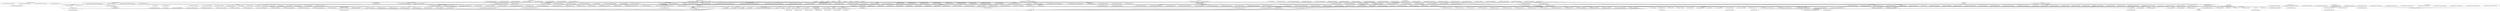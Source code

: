 digraph {
graph [overlap=false]
subgraph cluster_MooseX_Traits {
	label="MooseX::Traits";
	"MooseX::Traits::with_traits";
	"MooseX::Traits::new_with_traits";
}
subgraph cluster_Moose_Meta_Role_Application_ToRole {
	label="Moose::Meta::Role::Application::ToRole";
	"Moose::Meta::Role::Application::ToRole::meta";
}
subgraph cluster_Moose_Meta_Role_Application_ToInstance {
	label="Moose::Meta::Role::Application::ToInstance";
	"Moose::Meta::Role::Application::ToInstance::meta";
}
subgraph cluster_Class_MOP_Mixin_HasMethods {
	label="Class::MOP::Mixin::HasMethods";
	"Class::MOP::Mixin::HasMethods::_full_method_map";
	"Class::MOP::Mixin::HasMethods::_add_meta_method";
	"Class::MOP::Mixin::HasMethods::get_method";
	"Class::MOP::Mixin::HasMethods::_code_is_mine";
	"Class::MOP::Mixin::HasMethods::has_method";
	"Class::MOP::Mixin::HasMethods::update_package_cache_flag";
	"Class::MOP::Mixin::HasMethods::add_method";
	"Class::MOP::Mixin::HasMethods::method_metaclass";
	"Class::MOP::Mixin::HasMethods::_get_maybe_raw_method";
	"Class::MOP::Mixin::HasMethods::wrapped_method_metaclass";
	"Class::MOP::Mixin::HasMethods::_method_map";
	"Class::MOP::Mixin::HasMethods::wrap_method_body";
}
subgraph cluster_Package_Stash_XS {
	label="Package::Stash::XS";
	"Package::Stash::XS::get_all_symbols";
	"Package::Stash::XS::new";
	"Package::Stash::XS::get_symbol";
	"Package::Stash::XS::has_symbol";
	"Package::Stash::XS::list_all_symbols";
	"Package::Stash::XS::add_symbol";
	"Package::Stash::XS::get_or_add_symbol";
}
subgraph cluster_Moose {
	label="Moose";
	"Moose::BEGIN@38";
	"Moose::BEGIN@29";
	"Moose::BEGIN@30";
	"Moose::BEGIN@40";
	"Moose::BEGIN@39";
	"Moose::BEGIN@36";
	"Moose::BEGIN@37";
	"Moose::BEGIN@28";
	"Moose::BEGIN@42";
}
subgraph cluster_Package_Stash {
	label="Package::Stash";
	"Package::Stash::BEGIN@48";
	"Package::Stash::BEGIN@6";
	"Package::Stash::BEGIN@11";
	"Package::Stash::BEGIN@5";
}
subgraph cluster_Moose_Meta_TypeConstraint_Registry {
	label="Moose::Meta::TypeConstraint::Registry";
	"Moose::Meta::TypeConstraint::Registry::type_constraints";
	"Moose::Meta::TypeConstraint::Registry::has_type_constraint";
	"Moose::Meta::TypeConstraint::Registry::meta";
	"Moose::Meta::TypeConstraint::Registry::add_type_constraint";
	"Moose::Meta::TypeConstraint::Registry::get_type_constraint";
}
subgraph cluster_Moose_Meta_Instance {
	label="Moose::Meta::Instance";
	"Moose::Meta::Instance::_new";
}
subgraph cluster_Moose_Meta_Role_Attribute {
	label="Moose::Meta::Role::Attribute";
	"Moose::Meta::Role::Attribute::original_role";
	"Moose::Meta::Role::Attribute::associated_role";
	"Moose::Meta::Role::Attribute::original_options";
	"Moose::Meta::Role::Attribute::attribute_for_class";
	"Moose::Meta::Role::Attribute::_original_role";
}
subgraph cluster_UNIVERSAL {
	label="UNIVERSAL";
	"UNIVERSAL::isa";
}
subgraph cluster_Moose_Meta_TypeConstraint_Class {
	label="Moose::Meta::TypeConstraint::Class";
	"Moose::Meta::TypeConstraint::Class::meta";
	"Moose::Meta::TypeConstraint::Class::__ANON__[Moose/Meta/TypeConstraint/Class.pm:30]";
	"Moose::Meta::TypeConstraint::Class::class";
	"Moose::Meta::TypeConstraint::Class::_new";
}
subgraph cluster_Class_MOP_Method_Wrapped {
	label="Class::MOP::Method::Wrapped";
	"Class::MOP::Method::Wrapped::__ANON__[Class/MOP/Method/Wrapped.pm:162]";
	"Class::MOP::Method::Wrapped::wrap";
}
subgraph cluster_Moose_Meta_Class {
	label="Moose::Meta::Class";
	"Moose::Meta::Class::add_role";
	"Moose::Meta::Class::_process_new_attribute";
	"Moose::Meta::Class::_inline_create_error";
	"Moose::Meta::Class::excludes_role";
	"Moose::Meta::Class::roles";
	"Moose::Meta::Class::add_role_application";
	"Moose::Meta::Class::initialize";
	"Moose::Meta::Class::does_role";
	"Moose::Meta::Class::superclasses";
	"Moose::Meta::Class::error_class";
	"Moose::Meta::Class::_call_all_triggers";
	"Moose::Meta::Class::constructor_class";
	"Moose::Meta::Class::destructor_class";
	"Moose::Meta::Class::_get_role_applications";
}
subgraph cluster_Moose_Meta_TypeConstraint_DuckType {
	label="Moose::Meta::TypeConstraint::DuckType";
	"Moose::Meta::TypeConstraint::DuckType::meta";
}
subgraph cluster_Class_MOP_Method_Meta {
	label="Class::MOP::Method::Meta";
	"Class::MOP::Method::Meta::wrap";
}
subgraph cluster_base {
	label="base";
	"base::import";
}
subgraph cluster_Class_MOP_Method_Generated {
	label="Class::MOP::Method::Generated";
	"Class::MOP::Method::Generated::is_inline";
	"Class::MOP::Method::Generated::_generate_description";
	"Class::MOP::Method::Generated::definition_context";
}
subgraph cluster_Devel_GlobalDestruction {
	label="Devel::GlobalDestruction";
	"Devel::GlobalDestruction::BEGIN@3";
	"Devel::GlobalDestruction::BEGIN@8";
	"Devel::GlobalDestruction::BEGIN@4";
}
subgraph cluster_Class_MOP_Instance {
	label="Class::MOP::Instance";
	"Class::MOP::Instance::create_instance";
	"Class::MOP::Instance::associated_metaclass";
	"Class::MOP::Instance::_class_name";
	"Class::MOP::Instance::new";
}
subgraph cluster_Tapper_MCP_Scheduler_Algorithm {
	label="Tapper::MCP::Scheduler::Algorithm";
	"Tapper::MCP::Scheduler::Algorithm::meta";
}
subgraph cluster_Class_MOP_Method_Constructor {
	label="Class::MOP::Method::Constructor";
	"Class::MOP::Method::Constructor::_eval_environment";
	"Class::MOP::Method::Constructor::_generate_constructor_method_inline";
	"Class::MOP::Method::Constructor::_initialize_body";
	"Class::MOP::Method::Constructor::options";
	"Class::MOP::Method::Constructor::associated_metaclass";
}
subgraph cluster_Moose_Meta_TypeConstraint_Role {
	label="Moose::Meta::TypeConstraint::Role";
	"Moose::Meta::TypeConstraint::Role::__ANON__[Moose/Meta/TypeConstraint/Role.pm:32]";
	"Moose::Meta::TypeConstraint::Role::_create_hand_optimized_type_constraint";
	"Moose::Meta::TypeConstraint::Role::_new";
	"Moose::Meta::TypeConstraint::Role::meta";
	"Moose::Meta::TypeConstraint::Role::role";
}
subgraph cluster_Moose_Meta_TypeCoercion_Union {
	label="Moose::Meta::TypeCoercion::Union";
	"Moose::Meta::TypeCoercion::Union::meta";
}
subgraph cluster_Exporter {
	label="Exporter";
	"Exporter::import";
}
subgraph cluster_Class_MOP_Attribute {
	label="Class::MOP::Attribute";
	"Class::MOP::Attribute::_inline_instance_has";
	"Class::MOP::Attribute::_inline_instance_get";
	"Class::MOP::Attribute::_set_initial_slot_value";
	"Class::MOP::Attribute::install_accessors";
	"Class::MOP::Attribute::_accessor_description";
	"Class::MOP::Attribute::associated_methods";
	"Class::MOP::Attribute::has_value";
	"Class::MOP::Attribute::get_raw_value";
	"Class::MOP::Attribute::_inline_instance_set";
	"Class::MOP::Attribute::_process_accessors";
	"Class::MOP::Attribute::get_value";
	"Class::MOP::Attribute::slots";
	"Class::MOP::Attribute::__ANON__[Class/MOP/Attribute.pm:398]";
	"Class::MOP::Attribute::new";
	"Class::MOP::Attribute::associated_class";
}
subgraph cluster_Class_MOP_MiniTrait {
	label="Class::MOP::MiniTrait";
	"Class::MOP::MiniTrait::apply";
}
subgraph cluster_Class_MOP_Class_ {
	label="Class::MOP::Class:";
	"Class::MOP::Class:::around";
}
subgraph cluster_Package_DeprecationManager {
	label="Package::DeprecationManager";
	"Package::DeprecationManager::__ANON__[Package/DeprecationManager.pm:61]";
}
subgraph cluster_Moose_Meta_Role_Method_Required {
	label="Moose::Meta::Role::Method::Required";
	"Moose::Meta::Role::Method::Required::name";
	"Moose::Meta::Role::Method::Required::_new";
	"Moose::Meta::Role::Method::Required::new";
	"Moose::Meta::Role::Method::Required::meta";
}
subgraph cluster_Moose_Meta_Attribute {
	label="Moose::Meta::Attribute";
	"Moose::Meta::Attribute::_inline_throw_error";
	"Moose::Meta::Attribute::_eval_environment";
	"Moose::Meta::Attribute::_inline_generate_default";
	"Moose::Meta::Attribute::_error_thrower";
	"Moose::Meta::Attribute::_process_accessors";
	"Moose::Meta::Attribute::new";
	"Moose::Meta::Attribute::_inline_get_old_value_for_trigger";
	"Moose::Meta::Attribute::_inline_init_from_default";
	"Moose::Meta::Attribute::_inline_trigger";
	"Moose::Meta::Attribute::install_accessors";
	"Moose::Meta::Attribute::verify_against_type_constraint";
	"Moose::Meta::Attribute::initialize_instance_slot";
	"Moose::Meta::Attribute::_inline_check_constraint";
	"Moose::Meta::Attribute::_inline_check_coercion";
	"Moose::Meta::Attribute::_inline_init_slot";
	"Moose::Meta::Attribute::_inline_check_lazy";
	"Moose::Meta::Attribute::_new";
	"Moose::Meta::Attribute::_auto_deref";
	"Moose::Meta::Attribute::_coerce_and_verify";
	"Moose::Meta::Attribute::_check_associated_methods";
	"Moose::Meta::Attribute::_writer_value_needs_copy";
	"Moose::Meta::Attribute::_inline_weaken_value";
	"Moose::Meta::Attribute::_inline_check_required";
}
subgraph cluster_Class_MOP_Mixin_HasAttributes {
	label="Class::MOP::Mixin::HasAttributes";
	"Class::MOP::Mixin::HasAttributes::get_attribute_list";
	"Class::MOP::Mixin::HasAttributes::get_attribute";
	"Class::MOP::Mixin::HasAttributes::_attribute_map";
	"Class::MOP::Mixin::HasAttributes::add_attribute";
	"Class::MOP::Mixin::HasAttributes::has_attribute";
	"Class::MOP::Mixin::HasAttributes::attribute_metaclass";
}
subgraph cluster_Moose_Meta_Method_Accessor {
	label="Moose::Meta::Method::Accessor";
	"Moose::Meta::Method::Accessor::_error_thrower";
	"Moose::Meta::Method::Accessor::_eval_environment";
	"Moose::Meta::Method::Accessor::_instance_is_inlinable";
}
subgraph cluster_Moose_Meta_TypeConstraint {
	label="Moose::Meta::TypeConstraint";
	"Moose::Meta::TypeConstraint::meta";
	"Moose::Meta::TypeConstraint::__ANON__[Moose/Meta/TypeConstraint.pm:101]";
	"Moose::Meta::TypeConstraint::_inline_check";
	"Moose::Meta::TypeConstraint::hand_optimized_type_constraint";
	"Moose::Meta::TypeConstraint::check";
	"Moose::Meta::TypeConstraint::has_message";
	"Moose::Meta::TypeConstraint::_has_compiled_type_constraint";
	"Moose::Meta::TypeConstraint::_has_inlined_type_constraint";
	"Moose::Meta::TypeConstraint::_compiled_type_constraint";
	"Moose::Meta::TypeConstraint::_compile_hand_optimized_type_constraint";
	"Moose::Meta::TypeConstraint::_actually_compile_type_constraint";
	"Moose::Meta::TypeConstraint::new";
	"Moose::Meta::TypeConstraint::_inline_environment";
	"Moose::Meta::TypeConstraint::has_coercion";
	"Moose::Meta::TypeConstraint::inline_environment";
	"Moose::Meta::TypeConstraint::_new";
	"Moose::Meta::TypeConstraint::parent";
	"Moose::Meta::TypeConstraint::__ANON__[Moose/Meta/TypeConstraint.pm:42]";
	"Moose::Meta::TypeConstraint::can_be_inlined";
	"Moose::Meta::TypeConstraint::_default_message";
	"Moose::Meta::TypeConstraint::compile_type_constraint";
	"Moose::Meta::TypeConstraint::name";
	"Moose::Meta::TypeConstraint::has_parent";
	"Moose::Meta::TypeConstraint::constraint";
	"Moose::Meta::TypeConstraint::has_hand_optimized_type_constraint";
	"Moose::Meta::TypeConstraint::inlined";
}
subgraph cluster_Moose_Meta_Role_Composite {
	label="Moose::Meta::Role::Composite";
	"Moose::Meta::Role::Composite::meta";
}
subgraph cluster_List_MoreUtils {
	label="List::MoreUtils";
	"List::MoreUtils::all";
}
subgraph cluster_Class_MOP_Module {
	label="Class::MOP::Module";
	"Class::MOP::Module::_instantiate_module";
	"Class::MOP::Module::create";
}
subgraph cluster_warnings {
	label="warnings";
	"warnings::unimport";
	"warnings::import";
}
subgraph cluster_Moose_Exporter {
	label="Moose::Exporter";
	"Moose::Exporter::__ANON__[Moose/Exporter.pm:137]";
	"Moose::Exporter::build_import_methods";
	"Moose::Exporter::BEGIN@13";
}
subgraph cluster_Moose_Meta_TypeConstraint_Enum {
	label="Moose::Meta::TypeConstraint::Enum";
	"Moose::Meta::TypeConstraint::Enum::meta";
}
subgraph cluster_XSLoader {
	label="XSLoader";
	"XSLoader::load";
}
subgraph cluster_Moose_Meta_Role {
	label="Moose::Meta::Role";
	"Moose::Meta::Role::__ANON__[Moose/Meta/Role.pm:354]";
	"Moose::Meta::Role::__ANON__[Moose/Meta/Role.pm:308]";
	"Moose::Meta::Role::BEGIN@21";
	"Moose::Meta::Role::get_after_method_modifiers_map";
	"Moose::Meta::Role::_new";
	"Moose::Meta::Role::get_required_methods_map";
	"Moose::Meta::Role::excludes_role";
	"Moose::Meta::Role::initialize";
	"Moose::Meta::Role::get_method_modifier_list";
	"Moose::Meta::Role::get_override_method_modifiers_map";
	"Moose::Meta::Role::add_required_methods";
	"Moose::Meta::Role::add_attribute";
	"Moose::Meta::Role::applied_attribute_metaclass";
	"Moose::Meta::Role::get_required_method_list";
	"Moose::Meta::Role::method_metaclass";
	"Moose::Meta::Role::get_excluded_roles_list";
	"Moose::Meta::Role::__ANON__[Moose/Meta/Role.pm:91]";
	"Moose::Meta::Role::required_method_metaclass";
	"Moose::Meta::Role::__ANON__[Moose/Meta/Role.pm:400]";
	"Moose::Meta::Role::application_to_class_class";
	"Moose::Meta::Role::BEGIN@22";
	"Moose::Meta::Role::CORE:match";
	"Moose::Meta::Role::meta";
	"Moose::Meta::Role::BEGIN@19";
	"Moose::Meta::Role::apply";
	"Moose::Meta::Role::get_before_method_modifiers_map";
	"Moose::Meta::Role::get_excluded_roles_map";
	"Moose::Meta::Role::get_around_method_modifiers_map";
	"Moose::Meta::Role::does_role";
}
subgraph cluster_Moose_Util_TypeConstraints {
	label="Moose::Util::TypeConstraints";
	"Moose::Util::TypeConstraints::BEGIN@39";
	"Moose::Util::TypeConstraints::BEGIN@33";
	"Moose::Util::TypeConstraints::list_all_type_constraints";
	"Moose::Util::TypeConstraints::BEGIN@38";
	"Moose::Util::TypeConstraints::BEGIN@36";
	"Moose::Util::TypeConstraints::BEGIN@42";
	"Moose::Util::TypeConstraints::BEGIN@34";
	"Moose::Util::TypeConstraints::BEGIN@37";
}
subgraph cluster_Class_MOP_Method_Inlined {
	label="Class::MOP::Method::Inlined";
	"Class::MOP::Method::Inlined::_expected_method_class";
	"Class::MOP::Method::Inlined::can_be_inlined";
}
subgraph cluster_namespace_autoclean {
	label="namespace::autoclean";
	"namespace::autoclean::__ANON__[namespace/autoclean.pm:57]";
}
subgraph cluster_Moose_Util_TypeConstraints_Builtins {
	label="Moose::Util::TypeConstraints::Builtins";
	"Moose::Util::TypeConstraints::Builtins::__ANON__[Moose/Util/TypeConstraints/Builtins.pm:83]";
	"Moose::Util::TypeConstraints::Builtins::__ANON__[Moose/Util/TypeConstraints/Builtins.pm:157]";
	"Moose::Util::TypeConstraints::Builtins::__ANON__[Moose/Util/TypeConstraints/Builtins.pm:66]";
}
subgraph cluster_Moose_Meta_TypeConstraint_Parameterized {
	label="Moose::Meta::TypeConstraint::Parameterized";
	"Moose::Meta::TypeConstraint::Parameterized::BEGIN@15";
	"Moose::Meta::TypeConstraint::Parameterized::meta";
}
subgraph cluster_Moose_Meta_Role_Application_RoleSummation {
	label="Moose::Meta::Role::Application::RoleSummation";
	"Moose::Meta::Role::Application::RoleSummation::meta";
}
subgraph cluster_Moose_Meta_Mixin_AttributeCore {
	label="Moose::Meta::Mixin::AttributeCore";
	"Moose::Meta::Mixin::AttributeCore::has_trigger";
	"Moose::Meta::Mixin::AttributeCore::_is_metadata";
	"Moose::Meta::Mixin::AttributeCore::should_auto_deref";
	"Moose::Meta::Mixin::AttributeCore::type_constraint";
	"Moose::Meta::Mixin::AttributeCore::is_required";
	"Moose::Meta::Mixin::AttributeCore::should_coerce";
	"Moose::Meta::Mixin::AttributeCore::has_handles";
	"Moose::Meta::Mixin::AttributeCore::is_lazy";
	"Moose::Meta::Mixin::AttributeCore::is_weak_ref";
	"Moose::Meta::Mixin::AttributeCore::has_type_constraint";
}
subgraph cluster_MooseX_Traits_Util {
	label="MooseX::Traits::Util";
	"MooseX::Traits::Util::new_class_with_traits";
	"MooseX::Traits::Util::transform_trait";
}
subgraph cluster_Scalar_Util {
	label="Scalar::Util";
	"Scalar::Util::blessed";
}
subgraph cluster_Class_MOP_Mixin {
	label="Class::MOP::Mixin";
	"Class::MOP::Mixin::meta";
}
subgraph cluster_Class_MOP_Method_Accessor {
	label="Class::MOP::Method::Accessor";
	"Class::MOP::Method::Accessor::_generate_accessor_method_inline";
	"Class::MOP::Method::Accessor::_generate_predicate_method";
	"Class::MOP::Method::Accessor::_generate_writer_method_inline";
	"Class::MOP::Method::Accessor::_generate_accessor_method";
	"Class::MOP::Method::Accessor::_initialize_body";
	"Class::MOP::Method::Accessor::accessor_type";
	"Class::MOP::Method::Accessor::_generate_reader_method_inline";
	"Class::MOP::Method::Accessor::_generate_reader_method";
	"Class::MOP::Method::Accessor::_generate_writer_method";
	"Class::MOP::Method::Accessor::associated_attribute";
	"Class::MOP::Method::Accessor::_generate_predicate_method_inline";
}
subgraph cluster_Sub_Exporter {
	label="Sub::Exporter";
	"Sub::Exporter::__ANON__[Sub/Exporter.pm:756]";
}
subgraph cluster_Moose_Meta_TypeConstraint_Parameterizable {
	label="Moose::Meta::TypeConstraint::Parameterizable";
	"Moose::Meta::TypeConstraint::Parameterizable::_new";
	"Moose::Meta::TypeConstraint::Parameterizable::meta";
}
subgraph cluster_Class_MOP_Object {
	label="Class::MOP::Object";
	"Class::MOP::Object::meta";
}
subgraph cluster_Tapper_MCP_Scheduler_Controller {
	label="Tapper::MCP::Scheduler::Controller";
	"Tapper::MCP::Scheduler::Controller::BEGIN@6";
	"Tapper::MCP::Scheduler::Controller::algorithm";
	"Tapper::MCP::Scheduler::Controller::get_next_job";
	"Tapper::MCP::Scheduler::Controller::prioqueue";
}
subgraph cluster_strict {
	label="strict";
	"strict::import";
	"strict::unimport";
}
subgraph cluster_Class_MOP_Class {
	label="Class::MOP::Class";
	"Class::MOP::Class::linearized_isa";
	"Class::MOP::Class::find_attribute_by_name";
	"Class::MOP::Class::class_precedence_list";
	"Class::MOP::Class::_inline_constructor";
	"Class::MOP::Class::_inline_slot_initializer";
	"Class::MOP::Class::_inline_fallback_constructor";
	"Class::MOP::Class::get_all_attributes";
	"Class::MOP::Class::_immutable_metaclass";
	"Class::MOP::Class::immutable_trait";
	"Class::MOP::Class::_construct_instance";
	"Class::MOP::Class::_inline_default_value";
	"Class::MOP::Class::_single_metaclass_is_compatible";
	"Class::MOP::Class::_inline_preserve_weak_metaclasses";
	"Class::MOP::Class::__ANON__[Class/MOP/Class.pm:1072]";
	"Class::MOP::Class::create";
	"Class::MOP::Class::instance_metaclass";
	"Class::MOP::Class::superclasses";
	"Class::MOP::Class::constructor_name";
	"Class::MOP::Class::_immutable_options";
	"Class::MOP::Class::CORE:sort";
	"Class::MOP::Class::_check_metaclass_compatibility";
	"Class::MOP::Class::_inline_init_attr_from_constructor";
	"Class::MOP::Class::initialize";
	"Class::MOP::Class::_inline_init_attr_from_default";
	"Class::MOP::Class::destructor_class";
	"Class::MOP::Class::_construct_class_instance";
	"Class::MOP::Class::_real_ref_name";
	"Class::MOP::Class::_single_metaclass_can_be_made_compatible";
	"Class::MOP::Class::get_all_methods";
	"Class::MOP::Class::_create_meta_instance";
	"Class::MOP::Class::_superclasses_updated";
	"Class::MOP::Class::constructor_class";
	"Class::MOP::Class::new_object";
}
subgraph cluster_Class_MOP {
	label="Class::MOP";
	"Class::MOP::store_metaclass_by_name";
	"Class::MOP::__ANON__[Class/MOP.pm:269]";
	"Class::MOP::__ANON__[Class/MOP.pm:249]";
	"Class::MOP::__ANON__[Class/MOP.pm:177]";
	"Class::MOP::__ANON__[Class/MOP.pm:132]";
	"Class::MOP::get_metaclass_by_name";
	"Class::MOP::__ANON__[Class/MOP.pm:478]";
	"Class::MOP::__ANON__[Class/MOP.pm:222]";
}
subgraph cluster_MooseX_Traits___ANON___SERIAL_1 {
	label="MooseX::Traits::__ANON__::SERIAL::1";
	"MooseX::Traits::__ANON__::SERIAL::1::meta";
}
subgraph cluster_Moose_Meta_Role_Method {
	label="Moose::Meta::Role::Method";
	"Moose::Meta::Role::Method::_new";
}
subgraph cluster_Moose_Meta_Method {
	label="Moose::Meta::Method";
	"Moose::Meta::Method::_new";
	"Moose::Meta::Method::_inline_throw_error";
}
subgraph cluster_Class_MOP_Class_Immutable_Class_MOP_Class {
	label="Class::MOP::Class::Immutable::Class::MOP::Class";
	"Class::MOP::Class::Immutable::Class::MOP::Class::_method_map";
	"Class::MOP::Class::Immutable::Class::MOP::Class::get_meta_instance";
	"Class::MOP::Class::Immutable::Class::MOP::Class::get_all_attributes";
	"Class::MOP::Class::Immutable::Class::MOP::Class::is_immutable";
	"Class::MOP::Class::Immutable::Class::MOP::Class::linearized_isa";
}
subgraph cluster_Class_MOP_Package {
	label="Class::MOP::Package";
	"Class::MOP::Package::BEGIN@18";
	"Class::MOP::Package::BEGIN@16";
	"Class::MOP::Package::get_package_symbol";
	"Class::MOP::Package::BEGIN@11";
	"Class::MOP::Package::BEGIN@164";
	"Class::MOP::Package::BEGIN@13";
	"Class::MOP::Package::initialize";
	"Class::MOP::Package::has_package_symbol";
	"Class::MOP::Package::list_all_package_symbols";
	"Class::MOP::Package::get_all_package_symbols";
	"Class::MOP::Package::BEGIN@10";
	"Class::MOP::Package::_new";
	"Class::MOP::Package::BEGIN@95";
	"Class::MOP::Package::add_package_symbol";
	"Class::MOP::Package::_package_stash";
	"Class::MOP::Package::name";
	"Class::MOP::Package::BEGIN@14";
	"Class::MOP::Package::BEGIN@3";
	"Class::MOP::Package::create";
	"Class::MOP::Package::BEGIN@15";
	"Class::MOP::Package::get_or_add_package_symbol";
}
subgraph cluster_Class_MOP_Mixin_AttributeCore {
	label="Class::MOP::Mixin::AttributeCore";
	"Class::MOP::Mixin::AttributeCore::definition_context";
	"Class::MOP::Mixin::AttributeCore::_set_insertion_order";
	"Class::MOP::Mixin::AttributeCore::has_writer";
	"Class::MOP::Mixin::AttributeCore::predicate";
	"Class::MOP::Mixin::AttributeCore::reader";
	"Class::MOP::Mixin::AttributeCore::accessor";
	"Class::MOP::Mixin::AttributeCore::has_builder";
	"Class::MOP::Mixin::AttributeCore::has_initializer";
	"Class::MOP::Mixin::AttributeCore::has_clearer";
	"Class::MOP::Mixin::AttributeCore::has_default";
	"Class::MOP::Mixin::AttributeCore::has_accessor";
	"Class::MOP::Mixin::AttributeCore::has_predicate";
	"Class::MOP::Mixin::AttributeCore::writer";
	"Class::MOP::Mixin::AttributeCore::name";
	"Class::MOP::Mixin::AttributeCore::init_arg";
	"Class::MOP::Mixin::AttributeCore::has_reader";
}
subgraph cluster_Class_MOP_Method {
	label="Class::MOP::Method";
	"Class::MOP::Method::name";
	"Class::MOP::Method::clone";
	"Class::MOP::Method::associated_metaclass";
	"Class::MOP::Method::body";
	"Class::MOP::Method::wrap";
	"Class::MOP::Method::package_name";
	"Class::MOP::Method::_set_original_method";
}
subgraph cluster_Moose_Meta_TypeConstraint_Union {
	label="Moose::Meta::TypeConstraint::Union";
	"Moose::Meta::TypeConstraint::Union::meta";
}
subgraph cluster_Moose_Meta_TypeCoercion {
	label="Moose::Meta::TypeCoercion";
	"Moose::Meta::TypeCoercion::BEGIN@14";
	"Moose::Meta::TypeCoercion::meta";
}
subgraph cluster_Moose_Meta_Role_Application {
	label="Moose::Meta::Role::Application";
	"Moose::Meta::Role::Application::new";
	"Moose::Meta::Role::Application::is_method_excluded";
	"Moose::Meta::Role::Application::get_method_aliases";
	"Moose::Meta::Role::Application::is_method_aliased";
	"Moose::Meta::Role::Application::__ANON__[Moose/Meta/Role/Application.pm:16]";
	"Moose::Meta::Role::Application::get_method_exclusions";
	"Moose::Meta::Role::Application::meta";
	"Moose::Meta::Role::Application::__ANON__[Moose/Meta/Role/Application.pm:23]";
}
subgraph cluster_Moose_Meta_Role_Application_ToClass {
	label="Moose::Meta::Role::Application::ToClass";
	"Moose::Meta::Role::Application::ToClass::meta";
	"Moose::Meta::Role::Application::ToClass::check_required_methods";
	"Moose::Meta::Role::Application::ToClass::_new";
	"Moose::Meta::Role::Application::ToClass::check_role_exclusions";
	"Moose::Meta::Role::Application::ToClass::apply_methods";
}
"Moose::Meta::Role::_new" -> "Class::MOP::__ANON__[Class/MOP.pm:132]";
"Moose::Meta::Attribute::_inline_init_from_default" -> "Class::MOP::Mixin::AttributeCore::has_default";
"Moose::Meta::Attribute::_eval_environment" -> "Class::MOP::Mixin::AttributeCore::has_default";
"Moose::Meta::Attribute::_inline_generate_default" -> "Class::MOP::Mixin::AttributeCore::has_default";
"Moose::Meta::Attribute::initialize_instance_slot" -> "Class::MOP::Mixin::AttributeCore::has_default";
"MooseX::Traits::Util::transform_trait" -> "Class::MOP::Mixin::AttributeCore::has_default";
"Class::MOP::Class::_inline_default_value" -> "Class::MOP::Mixin::AttributeCore::has_default";
"Class::MOP::Class::find_attribute_by_name" -> "Class::MOP::Class::Immutable::Class::MOP::Class::linearized_isa";
"Class::MOP::Class::get_all_attributes" -> "Class::MOP::Class::Immutable::Class::MOP::Class::linearized_isa";
"Class::MOP::Mixin::HasAttributes::add_attribute" -> "Class::MOP::Mixin::AttributeCore::_set_insertion_order";
"Class::MOP::Mixin::HasMethods::add_method" -> "Class::MOP::Method::package_name";
"Class::MOP::MiniTrait::apply" -> "Class::MOP::Method::package_name";
"Tapper::MCP::Scheduler::Controller::get_next_job" -> "Tapper::MCP::Scheduler::Controller::prioqueue";
"Moose::Meta::Attribute::initialize_instance_slot" -> "Moose::Meta::Mixin::AttributeCore::is_lazy";
"Moose::Meta::Attribute::_inline_check_lazy" -> "Moose::Meta::Mixin::AttributeCore::is_lazy";
"Class::MOP::Package::BEGIN@13" -> "Exporter::import";
"Class::MOP::Package::BEGIN@14" -> "Exporter::import";
"Class::MOP::Attribute::_process_accessors" -> "Class::MOP::Class::instance_metaclass";
"Class::MOP::Class::_create_meta_instance" -> "Class::MOP::Class::instance_metaclass";
"Class::MOP::Class::_check_metaclass_compatibility" -> "Class::MOP::Class::instance_metaclass";
"Class::MOP::Class::_single_metaclass_is_compatible" -> "Class::MOP::Class::instance_metaclass";
"List::MoreUtils::all" -> "Class::MOP::Class::instance_metaclass";
"Class::MOP::Class::_single_metaclass_can_be_made_compatible" -> "Class::MOP::Class::instance_metaclass";
"Moose::Meta::Method::Accessor::_instance_is_inlinable" -> "Class::MOP::Class::instance_metaclass";
"Moose::Meta::TypeConstraint::new" -> "Moose::Meta::TypeConstraint::Parameterizable::_new";
"Class::MOP::Package::BEGIN@16" -> "Package::Stash::BEGIN@5";
"MooseX::Traits::new_with_traits" -> "Class::MOP::Class::constructor_name";
"Class::MOP::Class::_immutable_options" -> "Class::MOP::Class::constructor_name";
"Tapper::MCP::Scheduler::Controller::BEGIN@6" -> "Moose::Meta::TypeCoercion::meta";
"Moose::BEGIN@30" -> "Moose::Meta::TypeCoercion::meta";
"Moose::Meta::Role::_new" -> "Class::MOP::__ANON__[Class/MOP.pm:222]";
"Class::MOP::Class::superclasses" -> "Class::MOP::Class::_check_metaclass_compatibility";
"Moose::Meta::Class::excludes_role" -> "Moose::Meta::Role::excludes_role";
"Moose::Meta::TypeConstraint::can_be_inlined" -> "Moose::Meta::TypeConstraint::_has_inlined_type_constraint";
"Tapper::MCP::Scheduler::Controller::get_next_job" -> "Tapper::MCP::Scheduler::Controller::algorithm";
"Moose::Meta::Role::Application::is_method_excluded" -> "Moose::Meta::Role::Application::get_method_exclusions";
"base::import" -> "Class::MOP::Package::BEGIN@10";
"Class::MOP::Class::superclasses" -> "Class::MOP::Class::_superclasses_updated";
"Class::MOP::Attribute::install_accessors" -> "Class::MOP::Mixin::AttributeCore::has_clearer";
"Class::MOP::Class::_check_metaclass_compatibility" -> "Class::MOP::Mixin::HasMethods::method_metaclass";
"Class::MOP::Class::_single_metaclass_is_compatible" -> "Class::MOP::Mixin::HasMethods::method_metaclass";
"List::MoreUtils::all" -> "Class::MOP::Mixin::HasMethods::method_metaclass";
"Class::MOP::Class::_single_metaclass_can_be_made_compatible" -> "Class::MOP::Mixin::HasMethods::method_metaclass";
"Class::MOP::Mixin::HasMethods::wrap_method_body" -> "Class::MOP::Mixin::HasMethods::method_metaclass";
"Class::MOP::Module::create" -> "Class::MOP::Package::create";
"Moose::Meta::TypeConstraint::_actually_compile_type_constraint" -> "Moose::Meta::TypeConstraint::has_hand_optimized_type_constraint";
"Class::MOP::Class::superclasses" -> "Class::MOP::Package::get_or_add_package_symbol";
"Class::MOP::Package::BEGIN@15" -> "Devel::GlobalDestruction::BEGIN@8";
"Moose::Util::TypeConstraints::BEGIN@38" -> "Moose::Meta::TypeConstraint::Enum::meta";
"Moose::Util::TypeConstraints::BEGIN@33" -> "Moose::Meta::TypeConstraint::Union::meta";
"base::import" -> "Class::MOP::Package::BEGIN@13";
"Tapper::MCP::Scheduler::Controller::BEGIN@6" -> "Moose::Meta::Role::Application::RoleSummation::meta";
"Moose::BEGIN@39" -> "Moose::Meta::Role::Application::RoleSummation::meta";
"Moose::Meta::Role::_new" -> "Class::MOP::__ANON__[Class/MOP.pm:177]";
"Class::MOP::Class::_check_metaclass_compatibility" -> "Class::MOP::Mixin::HasMethods::wrapped_method_metaclass";
"List::MoreUtils::all" -> "Class::MOP::Mixin::HasMethods::wrapped_method_metaclass";
"Class::MOP::Class::__ANON__[Class/MOP/Class.pm:1072]" -> "Class::MOP::Mixin::HasMethods::wrapped_method_metaclass";
"Class::MOP::Class::_single_metaclass_is_compatible" -> "Class::MOP::Mixin::HasMethods::wrapped_method_metaclass";
"Class::MOP::Class::_single_metaclass_can_be_made_compatible" -> "Class::MOP::Mixin::HasMethods::wrapped_method_metaclass";
"Tapper::MCP::Scheduler::Algorithm::meta" -> "Scalar::Util::blessed";
"Moose::Meta::TypeCoercion::Union::meta" -> "Scalar::Util::blessed";
"Moose::Meta::TypeConstraint::_new" -> "Scalar::Util::blessed";
"Moose::Meta::Role::Application::ToClass::meta" -> "Scalar::Util::blessed";
"Moose::Meta::TypeConstraint::Parameterizable::_new" -> "Scalar::Util::blessed";
"Moose::Meta::TypeCoercion::meta" -> "Scalar::Util::blessed";
"Class::MOP::Mixin::meta" -> "Scalar::Util::blessed";
"Moose::Meta::Role::meta" -> "Scalar::Util::blessed";
"Moose::Meta::TypeConstraint::Parameterizable::meta" -> "Scalar::Util::blessed";
"Moose::Meta::Role::Method::Required::meta" -> "Scalar::Util::blessed";
"Moose::Meta::TypeConstraint::Enum::meta" -> "Scalar::Util::blessed";
"Moose::Meta::Method::_new" -> "Scalar::Util::blessed";
"Moose::Meta::TypeConstraint::Union::meta" -> "Scalar::Util::blessed";
"Moose::Meta::Role::_new" -> "Scalar::Util::blessed";
"Moose::Meta::TypeConstraint::Role::_new" -> "Scalar::Util::blessed";
"Moose::Meta::Instance::_new" -> "Scalar::Util::blessed";
"Moose::Meta::Role::Application::RoleSummation::meta" -> "Scalar::Util::blessed";
"Moose::Meta::Role::Composite::meta" -> "Scalar::Util::blessed";
"Moose::Meta::TypeConstraint::Role::meta" -> "Scalar::Util::blessed";
"Moose::Meta::Role::Method::Required::_new" -> "Scalar::Util::blessed";
"Moose::Meta::TypeConstraint::Parameterized::meta" -> "Scalar::Util::blessed";
"Moose::Meta::TypeConstraint::Class::_new" -> "Scalar::Util::blessed";
"Moose::Meta::TypeConstraint::Class::meta" -> "Scalar::Util::blessed";
"MooseX::Traits::__ANON__::SERIAL::1::meta" -> "Scalar::Util::blessed";
"Moose::Meta::TypeConstraint::meta" -> "Scalar::Util::blessed";
"Moose::Meta::TypeConstraint::Registry::meta" -> "Scalar::Util::blessed";
"Class::MOP::Object::meta" -> "Scalar::Util::blessed";
"Moose::Meta::Role::Application::ToRole::meta" -> "Scalar::Util::blessed";
"Moose::Meta::Role::Application::meta" -> "Scalar::Util::blessed";
"Moose::Meta::Role::Application::ToClass::_new" -> "Scalar::Util::blessed";
"Moose::Meta::Attribute::_new" -> "Scalar::Util::blessed";
"Moose::Meta::TypeConstraint::DuckType::meta" -> "Scalar::Util::blessed";
"Moose::Meta::Role::Method::_new" -> "Scalar::Util::blessed";
"Moose::Meta::Role::Application::ToInstance::meta" -> "Scalar::Util::blessed";
"Moose::Meta::Role::Attribute::attribute_for_class" -> "Moose::Meta::Role::applied_attribute_metaclass";
"Class::MOP::Method::Constructor::_initialize_body" -> "Class::MOP::Method::Generated::is_inline";
"Class::MOP::Method::Accessor::_initialize_body" -> "Class::MOP::Method::Generated::is_inline";
"Class::MOP::Package::has_package_symbol" -> "Package::Stash::XS::has_symbol";
"Moose::Meta::Role::Application::ToClass::check_role_exclusions" -> "Moose::Meta::Role::get_excluded_roles_list";
"Moose::Meta::Role::Method::Required::new" -> "Moose::Meta::Role::Method::Required::_new";
"Moose::Util::TypeConstraints::BEGIN@34" -> "Moose::Meta::TypeConstraint::Parameterized::meta";
"Moose::Meta::TypeConstraint::new" -> "Moose::Meta::TypeConstraint::Class::_new";
"Moose::Meta::Role::get_excluded_roles_list" -> "Moose::Meta::Role::get_excluded_roles_map";
"Moose::Meta::Role::excludes_role" -> "Moose::Meta::Role::get_excluded_roles_map";
"base::import" -> "Class::MOP::Package::BEGIN@3";
"Class::MOP::Class::_check_metaclass_compatibility" -> "Class::MOP::Class::superclasses";
"Class::MOP::Class::create" -> "Class::MOP::Class::superclasses";
"Class::MOP::Class::_superclasses_updated" -> "Class::MOP::Class::superclasses";
"Moose::Meta::Class::superclasses" -> "Class::MOP::Class::superclasses";
"Moose::BEGIN@29" -> "Moose::Meta::TypeConstraint::meta";
"Class::MOP::Package::get_or_add_package_symbol" -> "Package::Stash::XS::get_or_add_symbol";
"Moose::Meta::Class::_inline_create_error" -> "Class::MOP::Object::meta";
"Class::MOP::Method::Meta::wrap" -> "Class::MOP::Object::meta";
"Moose::Meta::Attribute::new" -> "Class::MOP::Object::meta";
"Tapper::MCP::Scheduler::Controller::BEGIN@6" -> "Class::MOP::Object::meta";
"Moose::Meta::TypeCoercion::BEGIN@14" -> "Class::MOP::Object::meta";
"Class::MOP::Class::_immutable_metaclass" -> "Class::MOP::Object::meta";
"Class::MOP::Class::_construct_class_instance" -> "Class::MOP::Object::meta";
"Moose::BEGIN@28" -> "Class::MOP::Object::meta";
"Moose::Exporter::BEGIN@13" -> "Class::MOP::Object::meta";
"Tapper::MCP::Scheduler::Controller::BEGIN@6" -> "Moose::Meta::Role::Application::ToRole::meta";
"Moose::Meta::TypeConstraint::Role::__ANON__[Moose/Meta/TypeConstraint/Role.pm:32]" -> "Moose::Meta::TypeConstraint::Role::role";
"Moose::Meta::TypeConstraint::Role::_create_hand_optimized_type_constraint" -> "Moose::Meta::TypeConstraint::Role::role";
"Class::MOP::Mixin::HasMethods::_full_method_map" -> "Class::MOP::Package::list_all_package_symbols";
"Class::MOP::Package::get_package_symbol" -> "Package::Stash::XS::get_symbol";
"Class::MOP::Method::Constructor::_generate_constructor_method_inline" -> "Class::MOP::Method::Constructor::options";
"Class::MOP::Attribute::install_accessors" -> "Class::MOP::Mixin::AttributeCore::reader";
"namespace::autoclean::__ANON__[namespace/autoclean.pm:57]" -> "Class::MOP::Package::get_all_package_symbols";
"Moose::Meta::Role::apply" -> "Moose::Meta::Role::application_to_class_class";
"Moose::Meta::Attribute::_check_associated_methods" -> "Moose::Meta::Mixin::AttributeCore::_is_metadata";
"Class::MOP::Package::list_all_package_symbols" -> "Package::Stash::XS::list_all_symbols";
"Class::MOP::Attribute::new" -> "Moose::Meta::Attribute::_new";
"Moose::Util::TypeConstraints::BEGIN@39" -> "Moose::Meta::TypeConstraint::DuckType::meta";
"Class::MOP::Class::_single_metaclass_is_compatible" -> "Moose::Meta::Class::constructor_class";
"Class::MOP::Class::_check_metaclass_compatibility" -> "Moose::Meta::Class::constructor_class";
"Class::MOP::Class::_single_metaclass_can_be_made_compatible" -> "Moose::Meta::Class::constructor_class";
"Class::MOP::Package::create" -> "Moose::Meta::Class::initialize";
"Moose::Meta::Attribute::initialize_instance_slot" -> "Class::MOP::Mixin::AttributeCore::has_builder";
"Class::MOP::Class::_inline_default_value" -> "Class::MOP::Mixin::AttributeCore::has_builder";
"Class::MOP::Method::Constructor::_eval_environment" -> "Class::MOP::Method::Constructor::associated_metaclass";
"Class::MOP::Method::Constructor::_generate_constructor_method_inline" -> "Class::MOP::Method::Constructor::associated_metaclass";
"Class::MOP::Method::Inlined::can_be_inlined" -> "Class::MOP::Method::Constructor::associated_metaclass";
"Moose::Exporter::__ANON__[Moose/Exporter.pm:137]" -> "Class::MOP::Package::has_package_symbol";
"Moose::Meta::Attribute::_process_accessors" -> "Class::MOP::Package::has_package_symbol";
"Moose::Exporter::build_import_methods" -> "Class::MOP::Package::has_package_symbol";
"Moose::Meta::TypeConstraint::new" -> "Moose::Meta::TypeConstraint::_new";
"Class::MOP::Instance::_class_name" -> "Class::MOP::Instance::associated_metaclass";
"Moose::Meta::Method::_inline_throw_error" -> "Class::MOP::Method::name";
"Moose::Meta::Role::Application::ToClass::apply_methods" -> "Class::MOP::Method::name";
"Class::MOP::MiniTrait::apply" -> "Class::MOP::Method::name";
"Class::MOP::Method::Inlined::can_be_inlined" -> "Class::MOP::Method::name";
"Class::MOP::Class::get_all_methods" -> "Class::MOP::Method::name";
"Moose::Meta::TypeConstraint::_compile_hand_optimized_type_constraint" -> "Moose::Meta::TypeConstraint::hand_optimized_type_constraint";
"Moose::Meta::TypeConstraint::Role::_create_hand_optimized_type_constraint" -> "Moose::Meta::TypeConstraint::hand_optimized_type_constraint";
"Class::MOP::Package::BEGIN@164" -> "strict::unimport";
"Class::MOP::Package::BEGIN@18" -> "base::import";
"Moose::Meta::Role::get_method_modifier_list" -> "Moose::Meta::Role::get_override_method_modifiers_map";
"Class::MOP::Attribute::install_accessors" -> "Class::MOP::Mixin::AttributeCore::has_accessor";
"Moose::Meta::Role::Application::ToClass::_new" -> "Moose::Meta::Role::Application::__ANON__[Moose/Meta/Role/Application.pm:16]";
"Moose::Meta::Role::Attribute::original_role" -> "Moose::Meta::Role::Attribute::_original_role";
"Moose::Meta::Attribute::_eval_environment" -> "Moose::Meta::Mixin::AttributeCore::has_trigger";
"Moose::Meta::Attribute::_inline_get_old_value_for_trigger" -> "Moose::Meta::Mixin::AttributeCore::has_trigger";
"Moose::Meta::Attribute::_inline_trigger" -> "Moose::Meta::Mixin::AttributeCore::has_trigger";
"Moose::Meta::Class::_call_all_triggers" -> "Moose::Meta::Mixin::AttributeCore::has_trigger";
"Class::MOP::Package::BEGIN@11" -> "warnings::import";
"Moose::Meta::Method::_new" -> "Class::MOP::Class::new_object";
"base::import" -> "Class::MOP::Package::BEGIN@16";
"Class::MOP::Instance::create_instance" -> "Class::MOP::Instance::_class_name";
"Class::MOP::Mixin::HasMethods::_get_maybe_raw_method" -> "Class::MOP::Package::get_package_symbol";
"Moose::Meta::Role::get_required_method_list" -> "Moose::Meta::Role::get_required_methods_map";
"Moose::Meta::Role::add_required_methods" -> "Moose::Meta::Role::get_required_methods_map";
"Moose::Meta::TypeConstraint::new" -> "Moose::Meta::TypeConstraint::Role::_new";
"Class::MOP::Package::initialize" -> "Moose::Meta::Role::_new";
"Class::MOP::Instance::new" -> "Moose::Meta::Instance::_new";
"Moose::Meta::Attribute::initialize_instance_slot" -> "Moose::Meta::Mixin::AttributeCore::is_required";
"Moose::Meta::Attribute::_inline_check_required" -> "Moose::Meta::Mixin::AttributeCore::is_required";
"Class::MOP::Method::Accessor::_generate_accessor_method_inline" -> "Class::MOP::Method::Accessor::associated_attribute";
"Class::MOP::Method::Accessor::_generate_writer_method_inline" -> "Class::MOP::Method::Accessor::associated_attribute";
"Class::MOP::Method::Accessor::_generate_predicate_method" -> "Class::MOP::Method::Accessor::associated_attribute";
"Moose::Meta::Method::Accessor::_error_thrower" -> "Class::MOP::Method::Accessor::associated_attribute";
"Class::MOP::Method::Accessor::_generate_accessor_method" -> "Class::MOP::Method::Accessor::associated_attribute";
"Moose::Meta::Method::Accessor::_eval_environment" -> "Class::MOP::Method::Accessor::associated_attribute";
"Moose::Meta::Attribute::_process_accessors" -> "Class::MOP::Method::Accessor::associated_attribute";
"Moose::Meta::Method::Accessor::_instance_is_inlinable" -> "Class::MOP::Method::Accessor::associated_attribute";
"Class::MOP::Method::Accessor::_generate_reader_method" -> "Class::MOP::Method::Accessor::associated_attribute";
"Class::MOP::Method::Accessor::_generate_reader_method_inline" -> "Class::MOP::Method::Accessor::associated_attribute";
"Class::MOP::Method::Accessor::_generate_writer_method" -> "Class::MOP::Method::Accessor::associated_attribute";
"Class::MOP::Method::Accessor::_generate_predicate_method_inline" -> "Class::MOP::Method::Accessor::associated_attribute";
"Class::MOP::Package::BEGIN@16" -> "Package::Stash::BEGIN@11";
"Class::MOP::Mixin::HasMethods::has_method" -> "Class::MOP::Mixin::HasMethods::_method_map";
"Class::MOP::Mixin::HasMethods::add_method" -> "Class::MOP::Mixin::HasMethods::_method_map";
"Class::MOP::Mixin::HasMethods::_full_method_map" -> "Class::MOP::Mixin::HasMethods::_method_map";
"Class::MOP::Mixin::HasMethods::_get_maybe_raw_method" -> "Class::MOP::Mixin::HasMethods::_method_map";
"Class::MOP::Class:::around" -> "Class::MOP::Mixin::HasMethods::_method_map";
"Class::MOP::Mixin::HasMethods::get_method" -> "Class::MOP::Mixin::HasMethods::_method_map";
"Moose::Meta::Class::_process_new_attribute" -> "Class::MOP::Mixin::HasAttributes::attribute_metaclass";
"Class::MOP::Class::_check_metaclass_compatibility" -> "Class::MOP::Mixin::HasAttributes::attribute_metaclass";
"Class::MOP::Class::_single_metaclass_is_compatible" -> "Class::MOP::Mixin::HasAttributes::attribute_metaclass";
"List::MoreUtils::all" -> "Class::MOP::Mixin::HasAttributes::attribute_metaclass";
"Class::MOP::Mixin::HasAttributes::add_attribute" -> "Class::MOP::Mixin::HasAttributes::attribute_metaclass";
"Class::MOP::Class::_single_metaclass_can_be_made_compatible" -> "Class::MOP::Mixin::HasAttributes::attribute_metaclass";
"Moose::Meta::Attribute::_inline_throw_error" -> "Class::MOP::Package::name";
"Class::MOP::Class::linearized_isa" -> "Class::MOP::Package::name";
"Class::MOP::Class::class_precedence_list" -> "Class::MOP::Package::name";
"Class::MOP::Mixin::HasMethods::_full_method_map" -> "Class::MOP::Package::name";
"Moose::Meta::Role::Application::ToClass::check_role_exclusions" -> "Class::MOP::Package::name";
"Class::MOP::Instance::_class_name" -> "Class::MOP::Package::name";
"Class::MOP::Class::_inline_constructor" -> "Class::MOP::Package::name";
"Class::MOP::Mixin::HasMethods::_add_meta_method" -> "Class::MOP::Package::name";
"Class::MOP::Module::_instantiate_module" -> "Class::MOP::Package::name";
"Class::MOP::Class::_inline_fallback_constructor" -> "Class::MOP::Package::name";
"Class::MOP::Mixin::HasMethods::update_package_cache_flag" -> "Class::MOP::Package::name";
"Moose::Meta::Method::_inline_throw_error" -> "Class::MOP::Package::name";
"Class::MOP::Attribute::__ANON__[Class/MOP/Attribute.pm:398]" -> "Class::MOP::Package::name";
"Class::MOP::Class::_construct_instance" -> "Class::MOP::Package::name";
"Class::MOP::Mixin::HasMethods::wrap_method_body" -> "Class::MOP::Package::name";
"MooseX::Traits::with_traits" -> "Class::MOP::Package::name";
"Class::MOP::Class::_inline_preserve_weak_metaclasses" -> "Class::MOP::Package::name";
"MooseX::Traits::Util::new_class_with_traits" -> "Class::MOP::Package::name";
"Class::MOP::Attribute::_accessor_description" -> "Class::MOP::Package::name";
"Class::MOP::Attribute::_process_accessors" -> "Class::MOP::Package::name";
"Class::MOP::Mixin::HasMethods::_code_is_mine" -> "Class::MOP::Package::name";
"Class::MOP::Class::__ANON__[Class/MOP/Class.pm:1072]" -> "Class::MOP::Package::name";
"Class::MOP::Package::_package_stash" -> "Class::MOP::Package::name";
"Class::MOP::Mixin::HasMethods::add_method" -> "Class::MOP::Package::name";
"Class::MOP::Class::superclasses" -> "Class::MOP::Package::name";
"Class::MOP::Method::Inlined::can_be_inlined" -> "Class::MOP::Package::name";
"Class::MOP::Class::new_object" -> "Class::MOP::Package::name";
"Moose::Meta::Role::does_role" -> "Class::MOP::Package::name";
"Moose::Meta::Attribute::_new" -> "Class::MOP::__ANON__[Class/MOP.pm:478]";
"Moose::Meta::Class::add_role_application" -> "Moose::Meta::Class::_get_role_applications";
"Moose::Meta::Attribute::_check_associated_methods" -> "Class::MOP::Attribute::associated_methods";
"Moose::Meta::Method::_new" -> "Class::MOP::Class::initialize";
"Moose::Meta::TypeConstraint::Enum::meta" -> "Class::MOP::Class::initialize";
"Moose::Meta::TypeConstraint::Union::meta" -> "Class::MOP::Class::initialize";
"Tapper::MCP::Scheduler::Algorithm::meta" -> "Class::MOP::Class::initialize";
"Moose::Meta::Role::Application::RoleSummation::meta" -> "Class::MOP::Class::initialize";
"Moose::Meta::Role::Composite::meta" -> "Class::MOP::Class::initialize";
"Moose::Meta::TypeConstraint::Role::meta" -> "Class::MOP::Class::initialize";
"Moose::Meta::TypeConstraint::Parameterized::meta" -> "Class::MOP::Class::initialize";
"Moose::Meta::TypeCoercion::Union::meta" -> "Class::MOP::Class::initialize";
"Moose::Meta::Role::Application::ToClass::meta" -> "Class::MOP::Class::initialize";
"Moose::Meta::TypeConstraint::Class::meta" -> "Class::MOP::Class::initialize";
"MooseX::Traits::__ANON__::SERIAL::1::meta" -> "Class::MOP::Class::initialize";
"Moose::Meta::TypeCoercion::meta" -> "Class::MOP::Class::initialize";
"Moose::Meta::TypeConstraint::meta" -> "Class::MOP::Class::initialize";
"Moose::Meta::TypeConstraint::Registry::meta" -> "Class::MOP::Class::initialize";
"Class::MOP::Mixin::meta" -> "Class::MOP::Class::initialize";
"Class::MOP::Object::meta" -> "Class::MOP::Class::initialize";
"Moose::Meta::Role::Application::ToRole::meta" -> "Class::MOP::Class::initialize";
"Moose::Meta::Role::Application::meta" -> "Class::MOP::Class::initialize";
"Moose::Meta::Role::meta" -> "Class::MOP::Class::initialize";
"Moose::Meta::TypeConstraint::DuckType::meta" -> "Class::MOP::Class::initialize";
"Moose::Meta::TypeConstraint::Parameterizable::meta" -> "Class::MOP::Class::initialize";
"Moose::Meta::Role::Application::ToInstance::meta" -> "Class::MOP::Class::initialize";
"Moose::Meta::Role::Method::Required::meta" -> "Class::MOP::Class::initialize";
"Class::MOP::Package::create" -> "Class::MOP::Class::initialize";
"Class::MOP::Method::Generated::_generate_description" -> "Class::MOP::Method::Generated::definition_context";
"Moose::Meta::TypeConstraint::compile_type_constraint" -> "Moose::Meta::TypeConstraint::_compiled_type_constraint";
"Moose::Meta::TypeConstraint::check" -> "Moose::Meta::TypeConstraint::_compiled_type_constraint";
"Class::MOP::Attribute::install_accessors" -> "Class::MOP::Mixin::AttributeCore::accessor";
"base::import" -> "Class::MOP::Package::BEGIN@95";
"Moose::Meta::Attribute::install_accessors" -> "Moose::Meta::Mixin::AttributeCore::has_handles";
"Class::MOP::Mixin::HasMethods::_get_maybe_raw_method" -> "Class::MOP::Class::Immutable::Class::MOP::Class::_method_map";
"Class::MOP::Mixin::HasMethods::get_method" -> "Class::MOP::Class::Immutable::Class::MOP::Class::_method_map";
"Class::MOP::Package::_package_stash" -> "Package::Stash::XS::new";
"Tapper::MCP::Scheduler::Controller::BEGIN@6" -> "Moose::Meta::Role::Application::ToInstance::meta";
"Moose::BEGIN@42" -> "Moose::Meta::Role::Application::ToInstance::meta";
"Class::MOP::Class::Immutable::Class::MOP::Class::_method_map" -> "Class::MOP::Method::Wrapped::__ANON__[Class/MOP/Method/Wrapped.pm:162]";
"Class::MOP::Class::Immutable::Class::MOP::Class::get_all_attributes" -> "Class::MOP::Method::Wrapped::__ANON__[Class/MOP/Method/Wrapped.pm:162]";
"Class::MOP::Class::Immutable::Class::MOP::Class::get_meta_instance" -> "Class::MOP::Method::Wrapped::__ANON__[Class/MOP/Method/Wrapped.pm:162]";
"Class::MOP::Class::Immutable::Class::MOP::Class::is_immutable" -> "Class::MOP::Method::Wrapped::__ANON__[Class/MOP/Method/Wrapped.pm:162]";
"Class::MOP::Class::Immutable::Class::MOP::Class::linearized_isa" -> "Class::MOP::Method::Wrapped::__ANON__[Class/MOP/Method/Wrapped.pm:162]";
"Class::MOP::Package::BEGIN@10" -> "strict::import";
"Moose::Meta::TypeConstraint::Registry::has_type_constraint" -> "Moose::Meta::TypeConstraint::Registry::type_constraints";
"Moose::Util::TypeConstraints::list_all_type_constraints" -> "Moose::Meta::TypeConstraint::Registry::type_constraints";
"Moose::Meta::TypeConstraint::Registry::add_type_constraint" -> "Moose::Meta::TypeConstraint::Registry::type_constraints";
"Moose::Meta::TypeConstraint::Registry::get_type_constraint" -> "Moose::Meta::TypeConstraint::Registry::type_constraints";
"Class::MOP::Attribute::install_accessors" -> "Class::MOP::Mixin::AttributeCore::predicate";
"Moose::Meta::Role::_new" -> "Moose::Meta::Role::__ANON__[Moose/Meta/Role.pm:308]";
"Moose::Meta::Mixin::AttributeCore::has_trigger" -> "Class::MOP::Attribute::has_value";
"Moose::Meta::Mixin::AttributeCore::has_handles" -> "Class::MOP::Attribute::has_value";
"Moose::Meta::Mixin::AttributeCore::has_type_constraint" -> "Class::MOP::Attribute::has_value";
"MooseX::Traits::Util::new_class_with_traits" -> "Tapper::MCP::Scheduler::Algorithm::meta";
"MooseX::Traits::Util::transform_trait" -> "Tapper::MCP::Scheduler::Algorithm::meta";
"Moose::Meta::Method::_inline_throw_error" -> "Class::MOP::Method::associated_metaclass";
"Moose::Meta::Attribute::_eval_environment" -> "Moose::Meta::Mixin::AttributeCore::has_type_constraint";
"Moose::Meta::Attribute::verify_against_type_constraint" -> "Moose::Meta::Mixin::AttributeCore::has_type_constraint";
"Moose::Meta::Attribute::_inline_init_from_default" -> "Moose::Meta::Mixin::AttributeCore::has_type_constraint";
"Moose::Meta::Attribute::_inline_check_constraint" -> "Moose::Meta::Mixin::AttributeCore::has_type_constraint";
"Moose::Meta::Attribute::_coerce_and_verify" -> "Moose::Meta::Mixin::AttributeCore::has_type_constraint";
"Moose::Meta::TypeConstraint::inline_environment" -> "Moose::Meta::TypeConstraint::_inline_environment";
"Class::MOP::Attribute::install_accessors" -> "Class::MOP::Mixin::AttributeCore::has_predicate";
"Class::MOP::Package::BEGIN@95" -> "warnings::unimport";
"Moose::Meta::TypeConstraint::Registry::add_type_constraint" -> "Moose::Meta::TypeConstraint::name";
"Moose::Meta::TypeConstraint::new" -> "Moose::Meta::TypeConstraint::name";
"Moose::Meta::Role::_new" -> "Class::MOP::__ANON__[Class/MOP.pm:249]";
"Class::MOP::Class::_inline_slot_initializer" -> "Class::MOP::Mixin::AttributeCore::init_arg";
"Moose::Meta::Attribute::initialize_instance_slot" -> "Class::MOP::Mixin::AttributeCore::init_arg";
"Class::MOP::Class::_inline_init_attr_from_constructor" -> "Class::MOP::Mixin::AttributeCore::init_arg";
"Moose::Meta::Attribute::new" -> "Class::MOP::Mixin::AttributeCore::init_arg";
"Moose::Meta::TypeConstraint::_inline_check" -> "Moose::Meta::TypeConstraint::inlined";
"base::import" -> "Class::MOP::Package::BEGIN@18";
"Moose::Meta::Role::_new" -> "Moose::Meta::Role::__ANON__[Moose/Meta/Role.pm:354]";
"Moose::Meta::Role::Attribute::original_role" -> "Moose::Meta::Role::Attribute::associated_role";
"List::MoreUtils::all" -> "Class::MOP::Class::destructor_class";
"Class::MOP::Class::_single_metaclass_can_be_made_compatible" -> "Class::MOP::Class::destructor_class";
"Class::MOP::Class::_immutable_options" -> "Class::MOP::Class::destructor_class";
"Class::MOP::Package::BEGIN@15" -> "Sub::Exporter::__ANON__[Sub/Exporter.pm:756]";
"Moose::Meta::Role::add_attribute" -> "Moose::Meta::Role::CORE:match";
"Tapper::MCP::Scheduler::Controller::BEGIN@6" -> "Moose::Meta::Role::meta";
"Moose::BEGIN@36" -> "Moose::Meta::Role::meta";
"Class::MOP::Method::Meta::wrap" -> "Moose::Meta::Role::meta";
"Moose::Meta::Class::add_role" -> "Moose::Meta::Class::roles";
"Moose::Meta::Class::excludes_role" -> "Moose::Meta::Class::roles";
"Moose::Meta::Class::does_role" -> "Moose::Meta::Class::roles";
"Moose::Meta::TypeConstraint::Parameterized::BEGIN@15" -> "Moose::Meta::TypeConstraint::Parameterizable::meta";
"Class::MOP::Package::get_all_package_symbols" -> "Package::Stash::XS::get_all_symbols";
"Tapper::MCP::Scheduler::Controller::BEGIN@6" -> "Moose::Meta::Role::Method::Required::meta";
"Moose::Meta::Role::BEGIN@22" -> "Moose::Meta::Role::Method::Required::meta";
"Moose::Meta::Role::BEGIN@21" -> "Moose::Meta::Role::Method::Required::meta";
"Moose::Meta::Role::Application::ToClass::_new" -> "Moose::Meta::Role::Application::__ANON__[Moose/Meta/Role/Application.pm:23]";
"Class::MOP::Method::wrap" -> "Moose::Meta::Method::_new";
"Moose::Meta::TypeConstraint::Parameterizable::_new" -> "Moose::Meta::TypeConstraint::__ANON__[Moose/Meta/TypeConstraint.pm:101]";
"Moose::Meta::TypeConstraint::Role::_new" -> "Moose::Meta::TypeConstraint::__ANON__[Moose/Meta/TypeConstraint.pm:101]";
"Moose::Meta::TypeConstraint::_new" -> "Moose::Meta::TypeConstraint::__ANON__[Moose/Meta/TypeConstraint.pm:101]";
"Moose::Meta::TypeConstraint::Class::_new" -> "Moose::Meta::TypeConstraint::__ANON__[Moose/Meta/TypeConstraint.pm:101]";
"Moose::Meta::Attribute::_eval_environment" -> "Moose::Meta::TypeConstraint::has_message";
"Moose::Meta::TypeConstraint::new" -> "Moose::Meta::TypeConstraint::has_message";
"Moose::Meta::TypeConstraint::new" -> "Moose::Meta::TypeConstraint::_has_compiled_type_constraint";
"Moose::Meta::Role::_new" -> "Class::MOP::__ANON__[Class/MOP.pm:269]";
"Moose::Util::TypeConstraints::BEGIN@37" -> "Moose::Meta::TypeConstraint::Role::meta";
"Class::MOP::Attribute::_process_accessors" -> "Class::MOP::Mixin::AttributeCore::definition_context";
"Class::MOP::Mixin::HasMethods::wrap_method_body" -> "Moose::Meta::Role::method_metaclass";
"Class::MOP::Package::initialize" -> "Class::MOP::store_metaclass_by_name";
"Moose::Meta::Attribute::_eval_environment" -> "Moose::Meta::TypeConstraint::_default_message";
"Moose::Meta::TypeConstraint::new" -> "Moose::Meta::TypeConstraint::_default_message";
"Moose::Util::TypeConstraints::BEGIN@36" -> "Moose::Meta::TypeConstraint::Class::meta";
"Class::MOP::Attribute::install_accessors" -> "Class::MOP::Mixin::AttributeCore::writer";
"Moose::Meta::TypeConstraint::Class::__ANON__[Moose/Meta/TypeConstraint/Class.pm:30]" -> "Moose::Meta::TypeConstraint::Class::class";
"Moose::Meta::Attribute::_eval_environment" -> "Moose::Meta::Mixin::AttributeCore::type_constraint";
"Moose::Meta::Attribute::verify_against_type_constraint" -> "Moose::Meta::Mixin::AttributeCore::type_constraint";
"Moose::Meta::Attribute::_inline_check_constraint" -> "Moose::Meta::Mixin::AttributeCore::type_constraint";
"Moose::Meta::Role::initialize" -> "Class::MOP::Package::initialize";
"Moose::Exporter::build_import_methods" -> "Class::MOP::Package::initialize";
"Tapper::MCP::Scheduler::Controller::BEGIN@6" -> "Moose::Meta::Role::Application::meta";
"Moose::BEGIN@38" -> "Moose::Meta::Role::Application::meta";
"Class::MOP::Package::BEGIN@15" -> "XSLoader::load";
"Moose::Meta::Role::Application::new" -> "Moose::Meta::Role::Application::ToClass::_new";
"Moose::Meta::Role::_new" -> "Moose::Meta::Role::__ANON__[Moose/Meta/Role.pm:91]";
"Class::MOP::Method::Accessor::_initialize_body" -> "Class::MOP::Method::Accessor::accessor_type";
"Class::MOP::Method::wrap" -> "Moose::Meta::Role::Method::_new";
"Class::MOP::Class::_create_meta_instance" -> "Class::MOP::Class::Immutable::Class::MOP::Class::get_all_attributes";
"Class::MOP::Class::_construct_instance" -> "Class::MOP::Class::Immutable::Class::MOP::Class::get_all_attributes";
"Moose::Meta::Attribute::new" -> "Class::MOP::Class::Immutable::Class::MOP::Class::get_all_attributes";
"Class::MOP::Package::BEGIN@16" -> "Package::Stash::BEGIN@48";
"base::import" -> "Class::MOP::Package::BEGIN@15";
"Class::MOP::Class::_real_ref_name" -> "Class::MOP::Class::Immutable::Class::MOP::Class::is_immutable";
"Class::MOP::Package::add_package_symbol" -> "Package::Stash::XS::add_symbol";
"base::import" -> "Class::MOP::Package::BEGIN@164";
"Class::MOP::Package::BEGIN@15" -> "Devel::GlobalDestruction::BEGIN@3";
"Moose::Meta::Class::_inline_create_error" -> "Moose::Meta::Class::error_class";
"Class::MOP::Class::_single_metaclass_is_compatible" -> "Moose::Meta::Class::error_class";
"Class::MOP::Class::_check_metaclass_compatibility" -> "Moose::Meta::Class::error_class";
"Class::MOP::Class::_single_metaclass_can_be_made_compatible" -> "Moose::Meta::Class::error_class";
"Class::MOP::Class::_immutable_metaclass" -> "Class::MOP::Class::immutable_trait";
"Class::MOP::Class::_immutable_options" -> "Class::MOP::Class::immutable_trait";
"Class::MOP::Attribute::install_accessors" -> "Class::MOP::Mixin::AttributeCore::has_writer";
"Moose::Meta::Role::add_required_methods" -> "Moose::Meta::Role::required_method_metaclass";
"Moose::Meta::Role::_new" -> "Moose::Meta::Role::__ANON__[Moose/Meta/Role.pm:400]";
"Tapper::MCP::Scheduler::Controller::BEGIN@6" -> "Moose::Meta::TypeCoercion::Union::meta";
"Tapper::MCP::Scheduler::Controller::BEGIN@6" -> "Moose::Meta::Role::Application::ToClass::meta";
"Moose::BEGIN@40" -> "Moose::Meta::Role::Application::ToClass::meta";
"Class::MOP::Mixin::HasMethods::add_method" -> "Class::MOP::Package::add_package_symbol";
"Moose::Exporter::build_import_methods" -> "Class::MOP::Package::add_package_symbol";
"Moose::Meta::Role::Application::ToClass::check_required_methods" -> "Moose::Meta::Role::Method::Required::name";
"Moose::Meta::Role::add_required_methods" -> "Moose::Meta::Role::Method::Required::name";
"Class::MOP::Method::Inlined::can_be_inlined" -> "Class::MOP::Method::Inlined::_expected_method_class";
"Tapper::MCP::Scheduler::Controller::BEGIN@6" -> "Class::MOP::Mixin::meta";
"Moose::Meta::Role::BEGIN@19" -> "Class::MOP::Mixin::meta";
"base::import" -> "Class::MOP::Mixin::meta";
"Moose::Exporter::BEGIN@13" -> "Class::MOP::Mixin::meta";
"Moose::Meta::Attribute::_eval_environment" -> "Class::MOP::Mixin::AttributeCore::has_initializer";
"Class::MOP::Class::_inline_init_attr_from_default" -> "Class::MOP::Mixin::AttributeCore::has_initializer";
"Class::MOP::Class::_inline_init_attr_from_constructor" -> "Class::MOP::Mixin::AttributeCore::has_initializer";
"Moose::Meta::Attribute::_inline_init_slot" -> "Class::MOP::Mixin::AttributeCore::has_initializer";
"Class::MOP::Attribute::_set_initial_slot_value" -> "Class::MOP::Mixin::AttributeCore::has_initializer";
"Moose::Meta::Role::Application::is_method_aliased" -> "Moose::Meta::Role::Application::get_method_aliases";
"Class::MOP::Class::superclasses" -> "UNIVERSAL::isa";
"Moose::Meta::Attribute::_eval_environment" -> "Class::MOP::Attribute::associated_class";
"Moose::Meta::Attribute::_inline_throw_error" -> "Class::MOP::Attribute::associated_class";
"Class::MOP::Attribute::_inline_instance_has" -> "Class::MOP::Attribute::associated_class";
"Class::MOP::Attribute::_inline_instance_get" -> "Class::MOP::Attribute::associated_class";
"Class::MOP::Attribute::install_accessors" -> "Class::MOP::Attribute::associated_class";
"Moose::Meta::Attribute::_error_thrower" -> "Class::MOP::Attribute::associated_class";
"Class::MOP::Attribute::_accessor_description" -> "Class::MOP::Attribute::associated_class";
"Moose::Meta::Attribute::_process_accessors" -> "Class::MOP::Attribute::associated_class";
"Class::MOP::Attribute::_inline_instance_set" -> "Class::MOP::Attribute::associated_class";
"Moose::Meta::Method::Accessor::_instance_is_inlinable" -> "Class::MOP::Attribute::associated_class";
"Class::MOP::Attribute::_process_accessors" -> "Class::MOP::Attribute::associated_class";
"Class::MOP::Attribute::__ANON__[Class/MOP/Attribute.pm:398]" -> "Class::MOP::Attribute::associated_class";
"Moose::Meta::Attribute::_inline_weaken_value" -> "Class::MOP::Attribute::associated_class";
"Class::MOP::Attribute::install_accessors" -> "Class::MOP::Mixin::AttributeCore::has_reader";
"Class::MOP::Class::_construct_instance" -> "Class::MOP::Class::Immutable::Class::MOP::Class::get_meta_instance";
"Moose::Meta::Attribute::_inline_weaken_value" -> "Class::MOP::Class::Immutable::Class::MOP::Class::get_meta_instance";
"Class::MOP::Attribute::has_value" -> "Class::MOP::Class::Immutable::Class::MOP::Class::get_meta_instance";
"Class::MOP::Attribute::get_raw_value" -> "Class::MOP::Class::Immutable::Class::MOP::Class::get_meta_instance";
"Class::MOP::Attribute::_inline_instance_set" -> "Class::MOP::Class::Immutable::Class::MOP::Class::get_meta_instance";
"Moose::Meta::Role::Application::ToClass::check_required_methods" -> "Moose::Meta::Role::get_required_method_list";
"Moose::Meta::Attribute::_eval_environment" -> "Moose::Meta::TypeConstraint::has_coercion";
"Moose::Util::TypeConstraints::Builtins::__ANON__[Moose/Util/TypeConstraints/Builtins.pm:83]" -> "Moose::Meta::TypeConstraint::parent";
"Moose::Util::TypeConstraints::Builtins::__ANON__[Moose/Util/TypeConstraints/Builtins.pm:157]" -> "Moose::Meta::TypeConstraint::parent";
"Moose::Meta::TypeConstraint::_inline_check" -> "Moose::Meta::TypeConstraint::parent";
"Moose::Util::TypeConstraints::Builtins::__ANON__[Moose/Util/TypeConstraints/Builtins.pm:66]" -> "Moose::Meta::TypeConstraint::parent";
"Moose::Meta::TypeConstraint::inline_environment" -> "Moose::Meta::TypeConstraint::parent";
"Moose::Meta::TypeConstraint::can_be_inlined" -> "Moose::Meta::TypeConstraint::parent";
"List::MoreUtils::all" -> "Class::MOP::Class::constructor_class";
"Class::MOP::Class::_single_metaclass_can_be_made_compatible" -> "Class::MOP::Class::constructor_class";
"Class::MOP::Class::_immutable_options" -> "Class::MOP::Class::constructor_class";
"Moose::Meta::Role::get_method_modifier_list" -> "Moose::Meta::Role::get_before_method_modifiers_map";
"Class::MOP::Package::BEGIN@16" -> "Package::Stash::BEGIN@6";
"Moose::Meta::TypeConstraint::_inline_check" -> "Moose::Meta::TypeConstraint::constraint";
"Moose::Meta::TypeConstraint::inline_environment" -> "Moose::Meta::TypeConstraint::constraint";
"Moose::Meta::TypeConstraint::can_be_inlined" -> "Moose::Meta::TypeConstraint::constraint";
"Class::MOP::Class::_single_metaclass_is_compatible" -> "Moose::Meta::Class::destructor_class";
"Class::MOP::Class::_check_metaclass_compatibility" -> "Moose::Meta::Class::destructor_class";
"Class::MOP::Class::_single_metaclass_can_be_made_compatible" -> "Moose::Meta::Class::destructor_class";
"Class::MOP::Mixin::HasAttributes::get_attribute" -> "Class::MOP::Mixin::HasAttributes::_attribute_map";
"Class::MOP::Mixin::HasAttributes::get_attribute_list" -> "Class::MOP::Mixin::HasAttributes::_attribute_map";
"Class::MOP::Class::get_all_attributes" -> "Class::MOP::Mixin::HasAttributes::_attribute_map";
"Class::MOP::Mixin::HasAttributes::add_attribute" -> "Class::MOP::Mixin::HasAttributes::_attribute_map";
"Class::MOP::Mixin::HasAttributes::has_attribute" -> "Class::MOP::Mixin::HasAttributes::_attribute_map";
"Class::MOP::Package::initialize" -> "Class::MOP::get_metaclass_by_name";
"Moose::Meta::Attribute::_coerce_and_verify" -> "Moose::Meta::Mixin::AttributeCore::should_coerce";
"Moose::Meta::Attribute::_inline_check_coercion" -> "Moose::Meta::Mixin::AttributeCore::should_coerce";
"Moose::Meta::Attribute::_writer_value_needs_copy" -> "Moose::Meta::Mixin::AttributeCore::should_coerce";
"Tapper::MCP::Scheduler::Controller::BEGIN@6" -> "Moose::Meta::Role::Composite::meta";
"Moose::BEGIN@37" -> "Moose::Meta::Role::Composite::meta";
"Class::MOP::Package::BEGIN@15" -> "Devel::GlobalDestruction::BEGIN@4";
"Moose::Meta::Attribute::_inline_throw_error" -> "Class::MOP::Mixin::AttributeCore::name";
"Class::MOP::Attribute::_inline_instance_has" -> "Class::MOP::Mixin::AttributeCore::name";
"Class::MOP::Class::CORE:sort" -> "Class::MOP::Mixin::AttributeCore::name";
"Moose::Meta::Attribute::_inline_check_constraint" -> "Class::MOP::Mixin::AttributeCore::name";
"Class::MOP::Attribute::_inline_instance_get" -> "Class::MOP::Mixin::AttributeCore::name";
"Class::MOP::Attribute::_set_initial_slot_value" -> "Class::MOP::Mixin::AttributeCore::name";
"Class::MOP::Attribute::_accessor_description" -> "Class::MOP::Mixin::AttributeCore::name";
"Class::MOP::Attribute::has_value" -> "Class::MOP::Mixin::AttributeCore::name";
"Moose::Meta::Attribute::_process_accessors" -> "Class::MOP::Mixin::AttributeCore::name";
"Class::MOP::Attribute::_inline_instance_set" -> "Class::MOP::Mixin::AttributeCore::name";
"Class::MOP::Attribute::get_raw_value" -> "Class::MOP::Mixin::AttributeCore::name";
"Moose::Meta::Role::Attribute::attribute_for_class" -> "Class::MOP::Mixin::AttributeCore::name";
"Class::MOP::Attribute::slots" -> "Class::MOP::Mixin::AttributeCore::name";
"Class::MOP::Mixin::HasAttributes::add_attribute" -> "Class::MOP::Mixin::AttributeCore::name";
"Moose::Meta::Attribute::_inline_weaken_value" -> "Class::MOP::Mixin::AttributeCore::name";
"Moose::Meta::TypeConstraint::_new" -> "Moose::Meta::TypeConstraint::__ANON__[Moose/Meta/TypeConstraint.pm:42]";
"Class::MOP::Package::initialize" -> "Class::MOP::Package::_new";
"Moose::Meta::TypeConstraint::_inline_check" -> "Moose::Meta::TypeConstraint::has_parent";
"Moose::Meta::TypeConstraint::inline_environment" -> "Moose::Meta::TypeConstraint::has_parent";
"Moose::Meta::TypeConstraint::can_be_inlined" -> "Moose::Meta::TypeConstraint::has_parent";
"MooseX::Traits::new_with_traits" -> "MooseX::Traits::__ANON__::SERIAL::1::meta";
"base::import" -> "Class::MOP::Package::BEGIN@14";
"Class::MOP::Method::clone" -> "Class::MOP::Method::_set_original_method";
"Class::MOP::Package::BEGIN@16" -> "Package::DeprecationManager::__ANON__[Package/DeprecationManager.pm:61]";
"Moose::Meta::Attribute::initialize_instance_slot" -> "Moose::Meta::Mixin::AttributeCore::is_weak_ref";
"Moose::Meta::Attribute::_inline_weaken_value" -> "Moose::Meta::Mixin::AttributeCore::is_weak_ref";
"Moose::Util::TypeConstraints::BEGIN@42" -> "Moose::Meta::TypeConstraint::Registry::meta";
"base::import" -> "Class::MOP::Package::BEGIN@11";
"Moose::Meta::Attribute::_auto_deref" -> "Moose::Meta::Mixin::AttributeCore::should_auto_deref";
"Moose::Meta::Role::get_method_modifier_list" -> "Moose::Meta::Role::get_after_method_modifiers_map";
"Moose::Meta::Mixin::AttributeCore::should_auto_deref" -> "Class::MOP::Attribute::get_value";
"Moose::Meta::Mixin::AttributeCore::is_required" -> "Class::MOP::Attribute::get_value";
"Moose::Meta::Mixin::AttributeCore::is_weak_ref" -> "Class::MOP::Attribute::get_value";
"Moose::Meta::Mixin::AttributeCore::is_lazy" -> "Class::MOP::Attribute::get_value";
"Moose::Meta::Mixin::AttributeCore::should_coerce" -> "Class::MOP::Attribute::get_value";
"Moose::Meta::Role::Attribute::attribute_for_class" -> "Moose::Meta::Role::Attribute::original_options";
"Class::MOP::Mixin::HasMethods::add_method" -> "Class::MOP::Method::body";
"Class::MOP::Method::Wrapped::wrap" -> "Class::MOP::Method::body";
"Class::MOP::MiniTrait::apply" -> "Class::MOP::Method::body";
"Class::MOP::Mixin::HasMethods::_method_map" -> "Class::MOP::Method::body";
"Moose::Meta::Role::get_method_modifier_list" -> "Moose::Meta::Role::get_around_method_modifiers_map";
"Class::MOP::Package::add_package_symbol" -> "Class::MOP::Package::_package_stash";
"Class::MOP::Package::get_all_package_symbols" -> "Class::MOP::Package::_package_stash";
"Class::MOP::Package::list_all_package_symbols" -> "Class::MOP::Package::_package_stash";
"Class::MOP::Package::get_package_symbol" -> "Class::MOP::Package::_package_stash";
"Class::MOP::Package::has_package_symbol" -> "Class::MOP::Package::_package_stash";
"Class::MOP::Package::get_or_add_package_symbol" -> "Class::MOP::Package::_package_stash";
}
